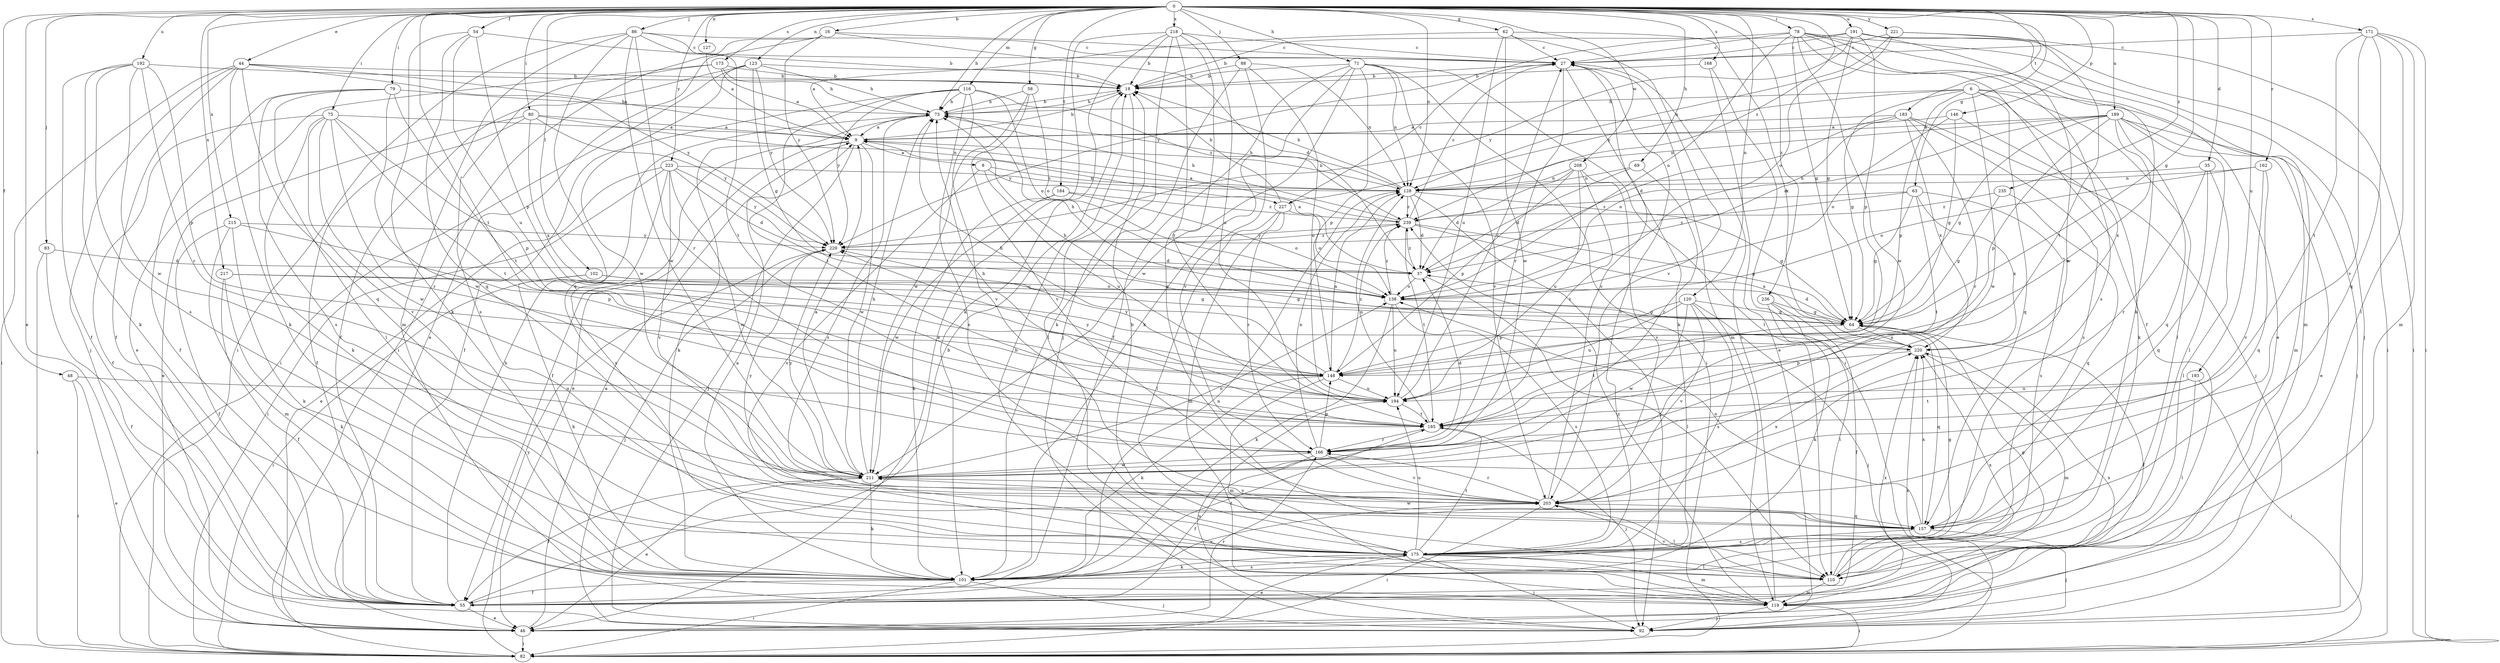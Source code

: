 strict digraph  {
0;
6;
8;
9;
16;
18;
27;
35;
37;
44;
46;
48;
54;
55;
58;
62;
63;
64;
69;
71;
73;
75;
78;
79;
80;
82;
83;
86;
88;
92;
101;
102;
110;
116;
119;
120;
123;
127;
128;
138;
146;
148;
157;
162;
166;
168;
171;
173;
175;
183;
184;
185;
189;
191;
192;
193;
194;
203;
208;
211;
215;
217;
218;
220;
221;
223;
227;
229;
235;
236;
239;
0 -> 16  [label=b];
0 -> 35  [label=d];
0 -> 44  [label=e];
0 -> 46  [label=e];
0 -> 48  [label=f];
0 -> 54  [label=f];
0 -> 58  [label=g];
0 -> 62  [label=g];
0 -> 63  [label=g];
0 -> 64  [label=g];
0 -> 69  [label=h];
0 -> 71  [label=h];
0 -> 73  [label=h];
0 -> 75  [label=i];
0 -> 78  [label=i];
0 -> 79  [label=i];
0 -> 80  [label=i];
0 -> 83  [label=j];
0 -> 86  [label=j];
0 -> 88  [label=j];
0 -> 102  [label=l];
0 -> 116  [label=m];
0 -> 120  [label=n];
0 -> 123  [label=n];
0 -> 127  [label=n];
0 -> 128  [label=n];
0 -> 146  [label=p];
0 -> 162  [label=r];
0 -> 168  [label=s];
0 -> 171  [label=s];
0 -> 173  [label=s];
0 -> 183  [label=t];
0 -> 184  [label=t];
0 -> 185  [label=t];
0 -> 189  [label=u];
0 -> 191  [label=u];
0 -> 192  [label=u];
0 -> 193  [label=u];
0 -> 208  [label=w];
0 -> 215  [label=x];
0 -> 217  [label=x];
0 -> 218  [label=x];
0 -> 221  [label=y];
0 -> 223  [label=y];
0 -> 235  [label=z];
0 -> 236  [label=z];
0 -> 239  [label=z];
6 -> 64  [label=g];
6 -> 73  [label=h];
6 -> 101  [label=k];
6 -> 110  [label=l];
6 -> 119  [label=m];
6 -> 148  [label=p];
6 -> 157  [label=q];
6 -> 211  [label=w];
6 -> 227  [label=y];
8 -> 128  [label=n];
8 -> 175  [label=s];
8 -> 194  [label=u];
8 -> 227  [label=y];
9 -> 8  [label=a];
9 -> 18  [label=b];
9 -> 46  [label=e];
9 -> 55  [label=f];
9 -> 92  [label=j];
9 -> 128  [label=n];
9 -> 211  [label=w];
16 -> 27  [label=c];
16 -> 37  [label=d];
16 -> 46  [label=e];
16 -> 82  [label=i];
16 -> 229  [label=y];
18 -> 73  [label=h];
18 -> 110  [label=l];
27 -> 18  [label=b];
27 -> 101  [label=k];
27 -> 119  [label=m];
27 -> 166  [label=r];
35 -> 110  [label=l];
35 -> 128  [label=n];
35 -> 157  [label=q];
35 -> 166  [label=r];
37 -> 9  [label=a];
37 -> 110  [label=l];
37 -> 138  [label=o];
37 -> 239  [label=z];
44 -> 9  [label=a];
44 -> 18  [label=b];
44 -> 55  [label=f];
44 -> 82  [label=i];
44 -> 92  [label=j];
44 -> 101  [label=k];
44 -> 157  [label=q];
44 -> 229  [label=y];
46 -> 9  [label=a];
46 -> 82  [label=i];
46 -> 166  [label=r];
48 -> 46  [label=e];
48 -> 82  [label=i];
48 -> 194  [label=u];
54 -> 27  [label=c];
54 -> 101  [label=k];
54 -> 148  [label=p];
54 -> 157  [label=q];
54 -> 194  [label=u];
55 -> 18  [label=b];
55 -> 46  [label=e];
55 -> 73  [label=h];
55 -> 128  [label=n];
55 -> 220  [label=x];
58 -> 73  [label=h];
58 -> 138  [label=o];
58 -> 203  [label=v];
58 -> 211  [label=w];
62 -> 9  [label=a];
62 -> 27  [label=c];
62 -> 194  [label=u];
62 -> 203  [label=v];
62 -> 211  [label=w];
62 -> 220  [label=x];
63 -> 64  [label=g];
63 -> 175  [label=s];
63 -> 185  [label=t];
63 -> 220  [label=x];
63 -> 229  [label=y];
63 -> 239  [label=z];
64 -> 37  [label=d];
64 -> 55  [label=f];
64 -> 157  [label=q];
64 -> 185  [label=t];
64 -> 220  [label=x];
69 -> 37  [label=d];
69 -> 128  [label=n];
69 -> 166  [label=r];
71 -> 18  [label=b];
71 -> 55  [label=f];
71 -> 82  [label=i];
71 -> 101  [label=k];
71 -> 110  [label=l];
71 -> 128  [label=n];
71 -> 148  [label=p];
71 -> 203  [label=v];
71 -> 211  [label=w];
73 -> 9  [label=a];
73 -> 18  [label=b];
73 -> 101  [label=k];
73 -> 175  [label=s];
75 -> 9  [label=a];
75 -> 55  [label=f];
75 -> 101  [label=k];
75 -> 148  [label=p];
75 -> 166  [label=r];
75 -> 185  [label=t];
75 -> 203  [label=v];
75 -> 211  [label=w];
78 -> 27  [label=c];
78 -> 46  [label=e];
78 -> 55  [label=f];
78 -> 64  [label=g];
78 -> 92  [label=j];
78 -> 101  [label=k];
78 -> 138  [label=o];
78 -> 175  [label=s];
78 -> 211  [label=w];
78 -> 229  [label=y];
79 -> 55  [label=f];
79 -> 73  [label=h];
79 -> 110  [label=l];
79 -> 175  [label=s];
79 -> 185  [label=t];
79 -> 211  [label=w];
80 -> 9  [label=a];
80 -> 46  [label=e];
80 -> 55  [label=f];
80 -> 128  [label=n];
80 -> 220  [label=x];
80 -> 229  [label=y];
82 -> 229  [label=y];
83 -> 37  [label=d];
83 -> 55  [label=f];
83 -> 82  [label=i];
86 -> 18  [label=b];
86 -> 27  [label=c];
86 -> 82  [label=i];
86 -> 119  [label=m];
86 -> 157  [label=q];
86 -> 166  [label=r];
86 -> 185  [label=t];
86 -> 211  [label=w];
88 -> 18  [label=b];
88 -> 101  [label=k];
88 -> 128  [label=n];
88 -> 194  [label=u];
88 -> 203  [label=v];
92 -> 194  [label=u];
92 -> 220  [label=x];
101 -> 9  [label=a];
101 -> 55  [label=f];
101 -> 82  [label=i];
101 -> 92  [label=j];
101 -> 175  [label=s];
101 -> 185  [label=t];
101 -> 203  [label=v];
102 -> 64  [label=g];
102 -> 82  [label=i];
102 -> 101  [label=k];
102 -> 138  [label=o];
110 -> 64  [label=g];
110 -> 119  [label=m];
110 -> 203  [label=v];
110 -> 220  [label=x];
116 -> 55  [label=f];
116 -> 73  [label=h];
116 -> 138  [label=o];
116 -> 175  [label=s];
116 -> 185  [label=t];
116 -> 203  [label=v];
116 -> 229  [label=y];
116 -> 239  [label=z];
119 -> 18  [label=b];
119 -> 27  [label=c];
119 -> 82  [label=i];
119 -> 92  [label=j];
119 -> 220  [label=x];
119 -> 239  [label=z];
120 -> 64  [label=g];
120 -> 92  [label=j];
120 -> 148  [label=p];
120 -> 175  [label=s];
120 -> 194  [label=u];
120 -> 203  [label=v];
120 -> 211  [label=w];
123 -> 18  [label=b];
123 -> 55  [label=f];
123 -> 64  [label=g];
123 -> 73  [label=h];
123 -> 82  [label=i];
123 -> 211  [label=w];
123 -> 229  [label=y];
127 -> 9  [label=a];
128 -> 18  [label=b];
128 -> 37  [label=d];
128 -> 64  [label=g];
128 -> 73  [label=h];
128 -> 92  [label=j];
128 -> 239  [label=z];
138 -> 64  [label=g];
138 -> 73  [label=h];
138 -> 101  [label=k];
138 -> 175  [label=s];
138 -> 194  [label=u];
138 -> 239  [label=z];
146 -> 9  [label=a];
146 -> 64  [label=g];
146 -> 138  [label=o];
146 -> 220  [label=x];
148 -> 73  [label=h];
148 -> 101  [label=k];
148 -> 119  [label=m];
148 -> 128  [label=n];
148 -> 194  [label=u];
148 -> 229  [label=y];
148 -> 239  [label=z];
157 -> 92  [label=j];
157 -> 138  [label=o];
157 -> 175  [label=s];
157 -> 211  [label=w];
157 -> 220  [label=x];
162 -> 128  [label=n];
162 -> 138  [label=o];
162 -> 157  [label=q];
162 -> 203  [label=v];
166 -> 37  [label=d];
166 -> 55  [label=f];
166 -> 128  [label=n];
166 -> 148  [label=p];
166 -> 203  [label=v];
166 -> 211  [label=w];
168 -> 18  [label=b];
168 -> 46  [label=e];
168 -> 82  [label=i];
171 -> 27  [label=c];
171 -> 82  [label=i];
171 -> 110  [label=l];
171 -> 119  [label=m];
171 -> 157  [label=q];
171 -> 185  [label=t];
171 -> 203  [label=v];
173 -> 9  [label=a];
173 -> 18  [label=b];
173 -> 46  [label=e];
173 -> 73  [label=h];
173 -> 175  [label=s];
175 -> 18  [label=b];
175 -> 27  [label=c];
175 -> 46  [label=e];
175 -> 64  [label=g];
175 -> 92  [label=j];
175 -> 101  [label=k];
175 -> 110  [label=l];
175 -> 119  [label=m];
175 -> 185  [label=t];
175 -> 194  [label=u];
183 -> 9  [label=a];
183 -> 37  [label=d];
183 -> 92  [label=j];
183 -> 138  [label=o];
183 -> 166  [label=r];
183 -> 175  [label=s];
183 -> 220  [label=x];
184 -> 101  [label=k];
184 -> 138  [label=o];
184 -> 211  [label=w];
184 -> 239  [label=z];
185 -> 73  [label=h];
185 -> 92  [label=j];
185 -> 128  [label=n];
185 -> 166  [label=r];
189 -> 9  [label=a];
189 -> 37  [label=d];
189 -> 46  [label=e];
189 -> 64  [label=g];
189 -> 92  [label=j];
189 -> 110  [label=l];
189 -> 128  [label=n];
189 -> 148  [label=p];
189 -> 157  [label=q];
189 -> 194  [label=u];
191 -> 18  [label=b];
191 -> 27  [label=c];
191 -> 64  [label=g];
191 -> 82  [label=i];
191 -> 119  [label=m];
191 -> 148  [label=p];
191 -> 211  [label=w];
191 -> 229  [label=y];
192 -> 18  [label=b];
192 -> 55  [label=f];
192 -> 101  [label=k];
192 -> 148  [label=p];
192 -> 166  [label=r];
192 -> 175  [label=s];
192 -> 211  [label=w];
193 -> 82  [label=i];
193 -> 110  [label=l];
193 -> 185  [label=t];
193 -> 194  [label=u];
194 -> 27  [label=c];
194 -> 185  [label=t];
194 -> 229  [label=y];
203 -> 27  [label=c];
203 -> 82  [label=i];
203 -> 110  [label=l];
203 -> 157  [label=q];
203 -> 166  [label=r];
203 -> 220  [label=x];
203 -> 229  [label=y];
208 -> 37  [label=d];
208 -> 128  [label=n];
208 -> 148  [label=p];
208 -> 185  [label=t];
208 -> 194  [label=u];
208 -> 203  [label=v];
211 -> 9  [label=a];
211 -> 46  [label=e];
211 -> 55  [label=f];
211 -> 73  [label=h];
211 -> 101  [label=k];
211 -> 138  [label=o];
211 -> 203  [label=v];
211 -> 229  [label=y];
215 -> 55  [label=f];
215 -> 101  [label=k];
215 -> 119  [label=m];
215 -> 148  [label=p];
215 -> 229  [label=y];
217 -> 55  [label=f];
217 -> 64  [label=g];
217 -> 101  [label=k];
217 -> 138  [label=o];
218 -> 18  [label=b];
218 -> 27  [label=c];
218 -> 46  [label=e];
218 -> 92  [label=j];
218 -> 101  [label=k];
218 -> 157  [label=q];
218 -> 185  [label=t];
218 -> 194  [label=u];
220 -> 73  [label=h];
220 -> 119  [label=m];
220 -> 148  [label=p];
221 -> 27  [label=c];
221 -> 82  [label=i];
221 -> 128  [label=n];
221 -> 138  [label=o];
221 -> 185  [label=t];
223 -> 37  [label=d];
223 -> 46  [label=e];
223 -> 82  [label=i];
223 -> 128  [label=n];
223 -> 175  [label=s];
223 -> 203  [label=v];
223 -> 211  [label=w];
223 -> 229  [label=y];
227 -> 18  [label=b];
227 -> 27  [label=c];
227 -> 110  [label=l];
227 -> 119  [label=m];
227 -> 138  [label=o];
227 -> 166  [label=r];
229 -> 37  [label=d];
229 -> 92  [label=j];
229 -> 239  [label=z];
235 -> 64  [label=g];
235 -> 157  [label=q];
235 -> 239  [label=z];
236 -> 55  [label=f];
236 -> 64  [label=g];
236 -> 101  [label=k];
236 -> 110  [label=l];
239 -> 9  [label=a];
239 -> 27  [label=c];
239 -> 64  [label=g];
239 -> 73  [label=h];
239 -> 185  [label=t];
239 -> 220  [label=x];
239 -> 229  [label=y];
}
